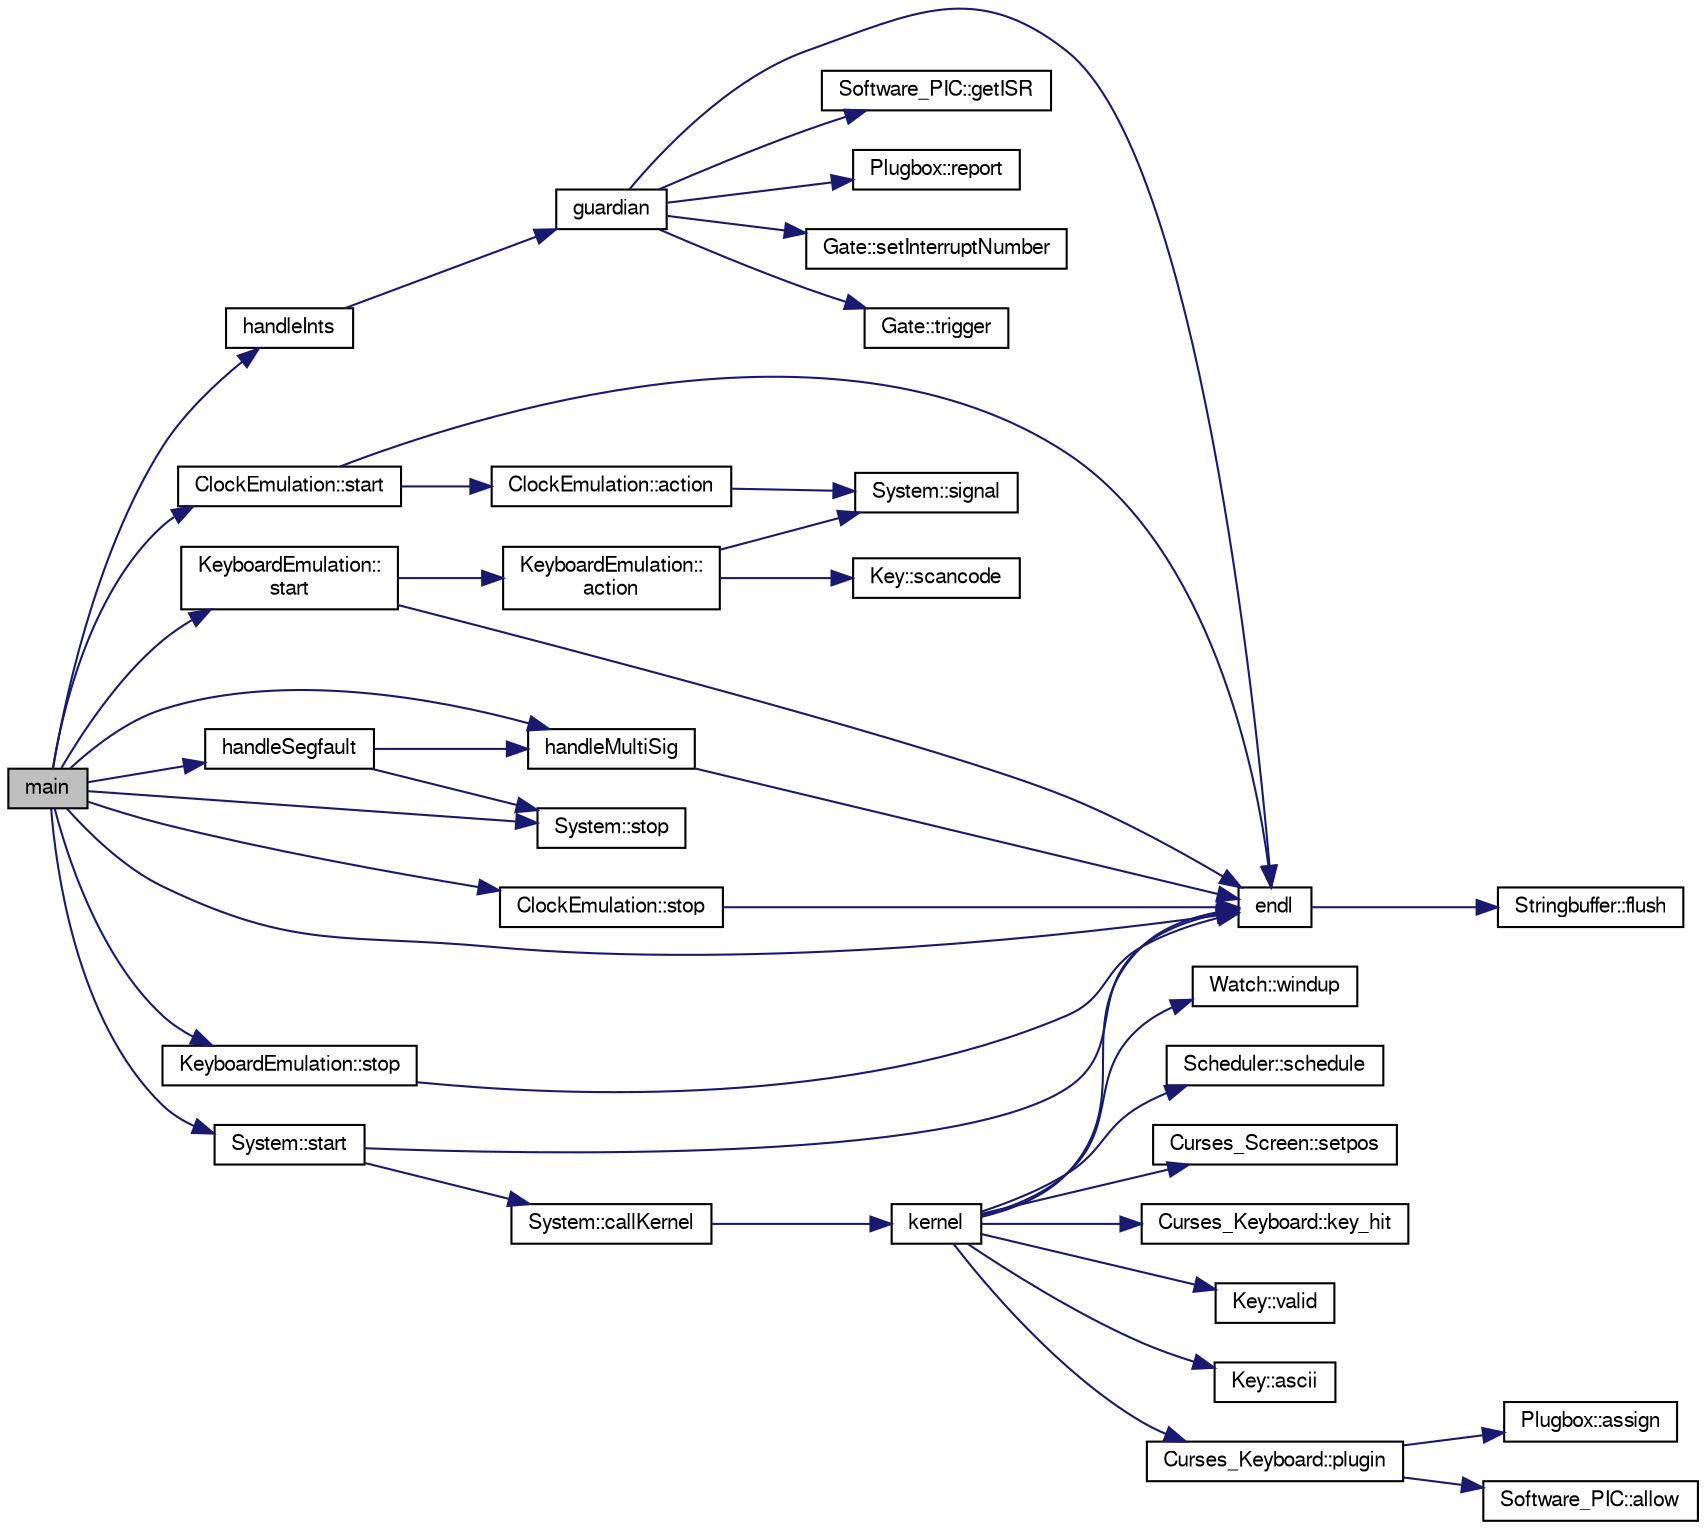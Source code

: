digraph "main"
{
  bgcolor="transparent";
  edge [fontname="FreeSans",fontsize="10",labelfontname="FreeSans",labelfontsize="10"];
  node [fontname="FreeSans",fontsize="10",shape=record];
  rankdir="LR";
  Node1 [label="main",height=0.2,width=0.4,color="black", fillcolor="grey75", style="filled" fontcolor="black"];
  Node1 -> Node2 [color="midnightblue",fontsize="10",style="solid",fontname="FreeSans"];
  Node2 [label="handleSegfault",height=0.2,width=0.4,color="black",URL="$boot_8cc.html#ae95609882fb3ece98ce0e8b5a6544282"];
  Node2 -> Node3 [color="midnightblue",fontsize="10",style="solid",fontname="FreeSans"];
  Node3 [label="System::stop",height=0.2,width=0.4,color="black",URL="$classSystem.html#aec90bf08b30b1944e5c8074387ed7354"];
  Node2 -> Node4 [color="midnightblue",fontsize="10",style="solid",fontname="FreeSans"];
  Node4 [label="handleMultiSig",height=0.2,width=0.4,color="black",URL="$boot_8cc.html#a2d14a2a3d6c6d794f098665ffb122998"];
  Node4 -> Node5 [color="midnightblue",fontsize="10",style="solid",fontname="FreeSans"];
  Node5 [label="endl",height=0.2,width=0.4,color="black",URL="$o__stream_8h.html#a28de23f7cab39bdb0f6a5dc3801b6c6d",tooltip="print buffer after adding a newline"];
  Node5 -> Node6 [color="midnightblue",fontsize="10",style="solid",fontname="FreeSans"];
  Node6 [label="Stringbuffer::flush",height=0.2,width=0.4,color="black",URL="$classStringbuffer.html#abfb79178e3d7520f99aec80f996abaac",tooltip="flush the content of the buffer to the screen"];
  Node1 -> Node4 [color="midnightblue",fontsize="10",style="solid",fontname="FreeSans"];
  Node1 -> Node7 [color="midnightblue",fontsize="10",style="solid",fontname="FreeSans"];
  Node7 [label="handleInts",height=0.2,width=0.4,color="black",URL="$boot_8cc.html#a00c7ff42826be9ac4c82e3a35f5863c4"];
  Node7 -> Node8 [color="midnightblue",fontsize="10",style="solid",fontname="FreeSans"];
  Node8 [label="guardian",height=0.2,width=0.4,color="black",URL="$guardian_8cc.html#a9017cbb15c79b718e82c9ed18a58ed60",tooltip="Entry point for interrupts."];
  Node8 -> Node9 [color="midnightblue",fontsize="10",style="solid",fontname="FreeSans"];
  Node9 [label="Software_PIC::getISR",height=0.2,width=0.4,color="black",URL="$classSoftware__PIC.html#ab13dd24a30e333614d1e9b6ff8c95ff7",tooltip="returns the ISR of one of the two PICs"];
  Node8 -> Node10 [color="midnightblue",fontsize="10",style="solid",fontname="FreeSans"];
  Node10 [label="Plugbox::report",height=0.2,width=0.4,color="black",URL="$classPlugbox.html#a94a04c50b59ce8ce9ba0578b9d5831d9",tooltip="report the assigned Gate object for a specific interrupt"];
  Node8 -> Node11 [color="midnightblue",fontsize="10",style="solid",fontname="FreeSans"];
  Node11 [label="Gate::setInterruptNumber",height=0.2,width=0.4,color="black",URL="$classGate.html#a7f5a37b264ba3dce2ff3a5f45cb71729",tooltip="set interrupt number"];
  Node8 -> Node12 [color="midnightblue",fontsize="10",style="solid",fontname="FreeSans"];
  Node12 [label="Gate::trigger",height=0.2,width=0.4,color="black",URL="$classGate.html#a02e9dccfd4136f7152b531a024dcd37a",tooltip="interrupt handling method"];
  Node8 -> Node5 [color="midnightblue",fontsize="10",style="solid",fontname="FreeSans"];
  Node1 -> Node13 [color="midnightblue",fontsize="10",style="solid",fontname="FreeSans"];
  Node13 [label="System::start",height=0.2,width=0.4,color="black",URL="$classSystem.html#a46b629e7c09840071570332d4e9a907d"];
  Node13 -> Node5 [color="midnightblue",fontsize="10",style="solid",fontname="FreeSans"];
  Node13 -> Node14 [color="midnightblue",fontsize="10",style="solid",fontname="FreeSans"];
  Node14 [label="System::callKernel",height=0.2,width=0.4,color="black",URL="$classSystem.html#aaf51e695421f1ab3d4d11d461587be1c"];
  Node14 -> Node15 [color="midnightblue",fontsize="10",style="solid",fontname="FreeSans"];
  Node15 [label="kernel",height=0.2,width=0.4,color="black",URL="$boot_8cc.html#aadb4d5397feda84ee5ee39b33082faca",tooltip="kernel entry point"];
  Node15 -> Node16 [color="midnightblue",fontsize="10",style="solid",fontname="FreeSans"];
  Node16 [label="Curses_Screen::setpos",height=0.2,width=0.4,color="black",URL="$classCurses__Screen.html#ad48d8a732fe5b60d8ebe70f53bfad92b",tooltip="set the cursor position"];
  Node15 -> Node5 [color="midnightblue",fontsize="10",style="solid",fontname="FreeSans"];
  Node15 -> Node17 [color="midnightblue",fontsize="10",style="solid",fontname="FreeSans"];
  Node17 [label="Curses_Keyboard::key_hit",height=0.2,width=0.4,color="black",URL="$classCurses__Keyboard.html#a31e84201f2f54cb363f5b3d18438e7d5"];
  Node15 -> Node18 [color="midnightblue",fontsize="10",style="solid",fontname="FreeSans"];
  Node18 [label="Key::valid",height=0.2,width=0.4,color="black",URL="$classKey.html#a4292f24b142a697e610fb7780a0dc9d5",tooltip="Test for validity."];
  Node15 -> Node19 [color="midnightblue",fontsize="10",style="solid",fontname="FreeSans"];
  Node19 [label="Key::ascii",height=0.2,width=0.4,color="black",URL="$classKey.html#abb65ed9de2b4a8c24f557416b484df34",tooltip="Set ascii value."];
  Node15 -> Node20 [color="midnightblue",fontsize="10",style="solid",fontname="FreeSans"];
  Node20 [label="Curses_Keyboard::plugin",height=0.2,width=0.4,color="black",URL="$classCurses__Keyboard.html#ada76cfa420d3b63fd720c1421d84d2ef",tooltip="enable the interrupt mechanism of the keyboard"];
  Node20 -> Node21 [color="midnightblue",fontsize="10",style="solid",fontname="FreeSans"];
  Node21 [label="Plugbox::assign",height=0.2,width=0.4,color="black",URL="$classPlugbox.html#a7f48e4645e6709fe2030aaa79eb0d3f1",tooltip="assign a Gate object to a specific interrupt"];
  Node20 -> Node22 [color="midnightblue",fontsize="10",style="solid",fontname="FreeSans"];
  Node22 [label="Software_PIC::allow",height=0.2,width=0.4,color="black",URL="$classSoftware__PIC.html#af6e50ac35035238fe28b9c17e83815d9",tooltip="allow a specific hardware interrupt"];
  Node15 -> Node23 [color="midnightblue",fontsize="10",style="solid",fontname="FreeSans"];
  Node23 [label="Watch::windup",height=0.2,width=0.4,color="black",URL="$classWatch.html#a147c656850857b641537d7ca232f5aff",tooltip="Enable the clock interrupt and its handling."];
  Node15 -> Node24 [color="midnightblue",fontsize="10",style="solid",fontname="FreeSans"];
  Node24 [label="Scheduler::schedule",height=0.2,width=0.4,color="black",URL="$classScheduler.html#a45442044c5cb2151b00f507a3c8d8195",tooltip="Start the scheduling by starting the first thread of the system."];
  Node1 -> Node25 [color="midnightblue",fontsize="10",style="solid",fontname="FreeSans"];
  Node25 [label="ClockEmulation::start",height=0.2,width=0.4,color="black",URL="$classClockEmulation.html#a248ab922f959e0780d4db684feeca034"];
  Node25 -> Node5 [color="midnightblue",fontsize="10",style="solid",fontname="FreeSans"];
  Node25 -> Node26 [color="midnightblue",fontsize="10",style="solid",fontname="FreeSans"];
  Node26 [label="ClockEmulation::action",height=0.2,width=0.4,color="black",URL="$classClockEmulation.html#a927b53d25184726bf44b9b81aba621df"];
  Node26 -> Node27 [color="midnightblue",fontsize="10",style="solid",fontname="FreeSans"];
  Node27 [label="System::signal",height=0.2,width=0.4,color="black",URL="$classSystem.html#af4120f231063b4fc96a6bca0d5593a93"];
  Node1 -> Node28 [color="midnightblue",fontsize="10",style="solid",fontname="FreeSans"];
  Node28 [label="KeyboardEmulation::\lstart",height=0.2,width=0.4,color="black",URL="$classKeyboardEmulation.html#a1c91600337c157f36ad208ce35582989"];
  Node28 -> Node5 [color="midnightblue",fontsize="10",style="solid",fontname="FreeSans"];
  Node28 -> Node29 [color="midnightblue",fontsize="10",style="solid",fontname="FreeSans"];
  Node29 [label="KeyboardEmulation::\laction",height=0.2,width=0.4,color="black",URL="$classKeyboardEmulation.html#a9d4d0eda2675b0388a5747089762d052"];
  Node29 -> Node30 [color="midnightblue",fontsize="10",style="solid",fontname="FreeSans"];
  Node30 [label="Key::scancode",height=0.2,width=0.4,color="black",URL="$classKey.html#ae67075af1a5c0a7f585e8e61fc8515f8",tooltip="Set scancode value."];
  Node29 -> Node27 [color="midnightblue",fontsize="10",style="solid",fontname="FreeSans"];
  Node1 -> Node5 [color="midnightblue",fontsize="10",style="solid",fontname="FreeSans"];
  Node1 -> Node31 [color="midnightblue",fontsize="10",style="solid",fontname="FreeSans"];
  Node31 [label="ClockEmulation::stop",height=0.2,width=0.4,color="black",URL="$classClockEmulation.html#a48399eef02213677fe18e0b2aeffa5e2"];
  Node31 -> Node5 [color="midnightblue",fontsize="10",style="solid",fontname="FreeSans"];
  Node1 -> Node32 [color="midnightblue",fontsize="10",style="solid",fontname="FreeSans"];
  Node32 [label="KeyboardEmulation::stop",height=0.2,width=0.4,color="black",URL="$classKeyboardEmulation.html#a93d354c0127324d567a0fdba797d877e"];
  Node32 -> Node5 [color="midnightblue",fontsize="10",style="solid",fontname="FreeSans"];
  Node1 -> Node3 [color="midnightblue",fontsize="10",style="solid",fontname="FreeSans"];
}
